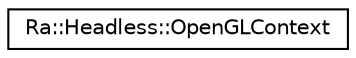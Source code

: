 digraph "Graphical Class Hierarchy"
{
 // INTERACTIVE_SVG=YES
 // LATEX_PDF_SIZE
  edge [fontname="Helvetica",fontsize="10",labelfontname="Helvetica",labelfontsize="10"];
  node [fontname="Helvetica",fontsize="10",shape=record];
  rankdir="LR";
  Node0 [label="Ra::Headless::OpenGLContext",height=0.2,width=0.4,color="black", fillcolor="white", style="filled",URL="$classRa_1_1Headless_1_1OpenGLContext.html",tooltip=" "];
}
